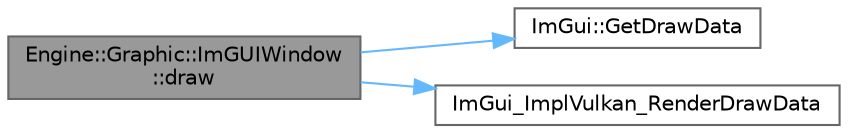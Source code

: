 digraph "Engine::Graphic::ImGUIWindow::draw"
{
 // LATEX_PDF_SIZE
  bgcolor="transparent";
  edge [fontname=Helvetica,fontsize=10,labelfontname=Helvetica,labelfontsize=10];
  node [fontname=Helvetica,fontsize=10,shape=box,height=0.2,width=0.4];
  rankdir="LR";
  Node1 [id="Node000001",label="Engine::Graphic::ImGUIWindow\l::draw",height=0.2,width=0.4,color="gray40", fillcolor="grey60", style="filled", fontcolor="black",tooltip=" "];
  Node1 -> Node2 [id="edge1_Node000001_Node000002",color="steelblue1",style="solid",tooltip=" "];
  Node2 [id="Node000002",label="ImGui::GetDrawData",height=0.2,width=0.4,color="grey40", fillcolor="white", style="filled",URL="$namespace_im_gui.html#ab73131dc44b1267dac04f0c2bb0af983",tooltip=" "];
  Node1 -> Node3 [id="edge2_Node000001_Node000003",color="steelblue1",style="solid",tooltip=" "];
  Node3 [id="Node000003",label="ImGui_ImplVulkan_RenderDrawData",height=0.2,width=0.4,color="grey40", fillcolor="white", style="filled",URL="$imgui__impl__vulkan_8cpp.html#a07d2fbf5c27393a6a107dea81fba770c",tooltip=" "];
}
